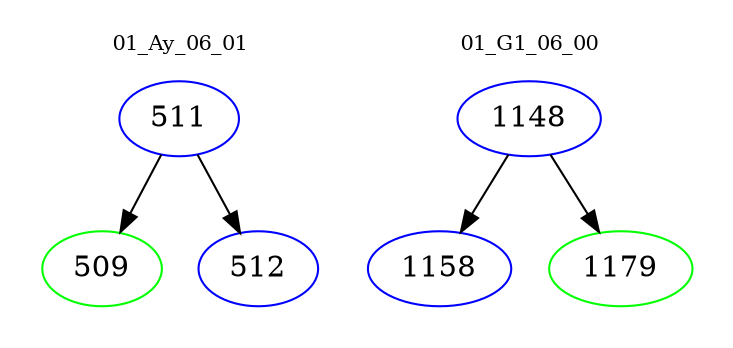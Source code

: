 digraph{
subgraph cluster_0 {
color = white
label = "01_Ay_06_01";
fontsize=10;
T0_511 [label="511", color="blue"]
T0_511 -> T0_509 [color="black"]
T0_509 [label="509", color="green"]
T0_511 -> T0_512 [color="black"]
T0_512 [label="512", color="blue"]
}
subgraph cluster_1 {
color = white
label = "01_G1_06_00";
fontsize=10;
T1_1148 [label="1148", color="blue"]
T1_1148 -> T1_1158 [color="black"]
T1_1158 [label="1158", color="blue"]
T1_1148 -> T1_1179 [color="black"]
T1_1179 [label="1179", color="green"]
}
}

